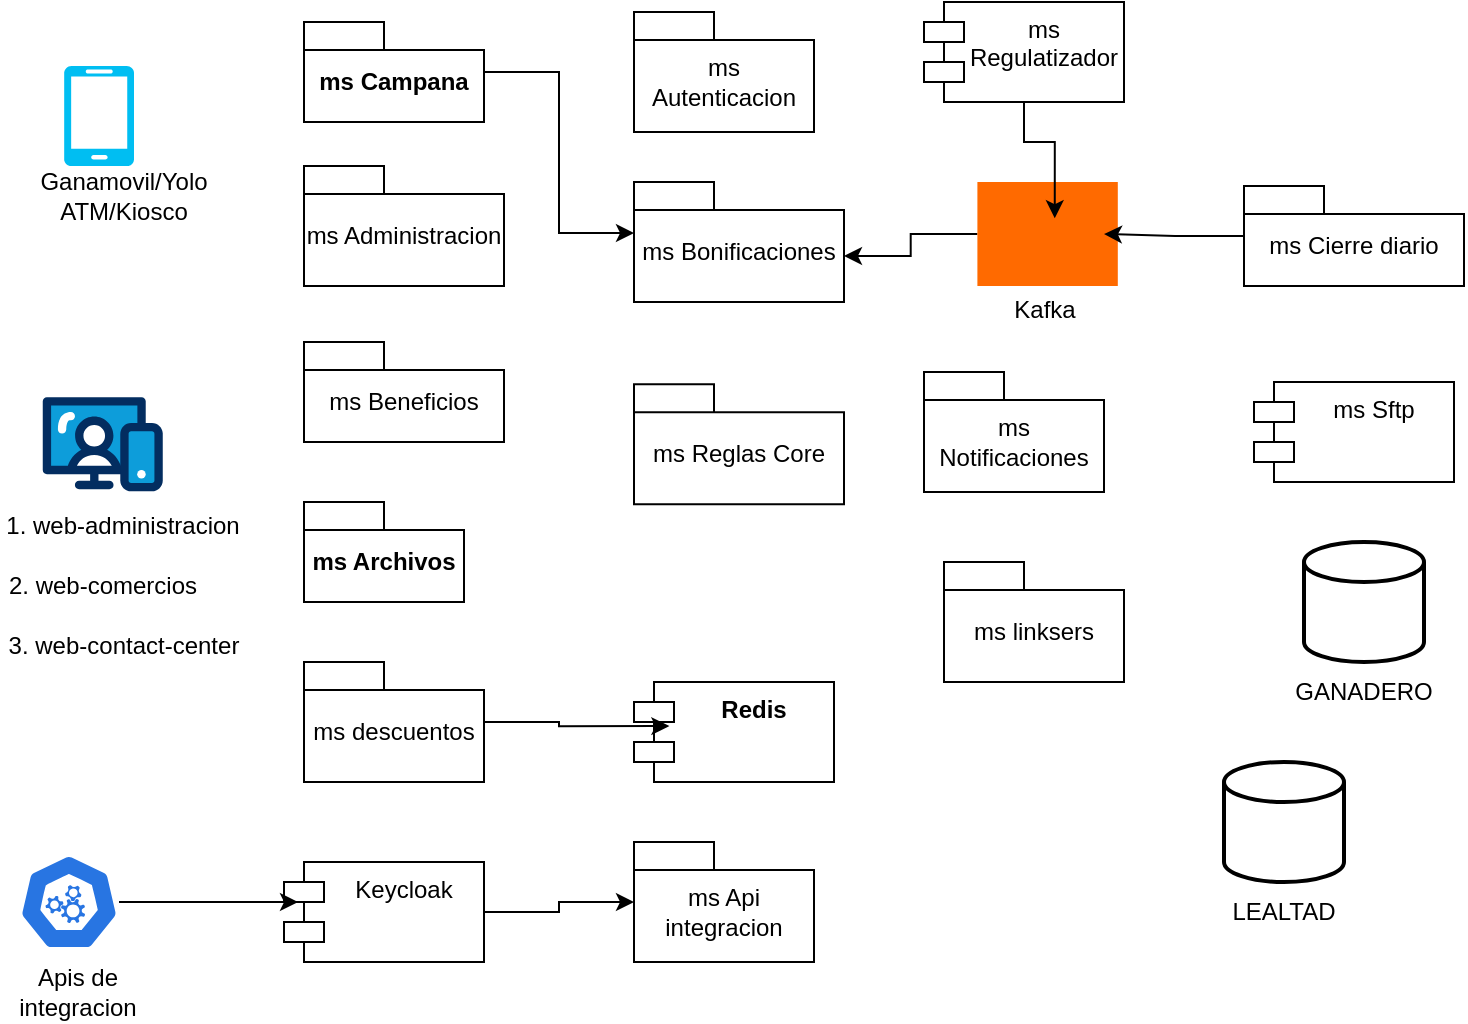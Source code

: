 <mxfile version="28.2.7" pages="2">
  <diagram name="lealtad" id="8zH7TcxPz3aNZjQDuvse">
    <mxGraphModel dx="1336" dy="741" grid="1" gridSize="10" guides="1" tooltips="1" connect="1" arrows="1" fold="1" page="1" pageScale="1" pageWidth="850" pageHeight="1100" math="0" shadow="0">
      <root>
        <mxCell id="0" />
        <mxCell id="1" parent="0" />
        <mxCell id="OOM-nGGXsE_Pw0qRHjK8-11" value="&lt;b&gt;Redis&lt;/b&gt;" style="shape=module;align=left;spacingLeft=20;align=center;verticalAlign=top;whiteSpace=wrap;html=1;" vertex="1" parent="1">
          <mxGeometry x="345" y="360" width="100" height="50" as="geometry" />
        </mxCell>
        <mxCell id="OOM-nGGXsE_Pw0qRHjK8-12" value="ms Regulatizador" style="shape=module;align=left;spacingLeft=20;align=center;verticalAlign=top;whiteSpace=wrap;html=1;" vertex="1" parent="1">
          <mxGeometry x="490" y="20" width="100" height="50" as="geometry" />
        </mxCell>
        <mxCell id="OOM-nGGXsE_Pw0qRHjK8-13" value="ms Sftp" style="shape=module;align=left;spacingLeft=20;align=center;verticalAlign=top;whiteSpace=wrap;html=1;" vertex="1" parent="1">
          <mxGeometry x="655" y="210" width="100" height="50" as="geometry" />
        </mxCell>
        <mxCell id="OOM-nGGXsE_Pw0qRHjK8-14" value="" style="verticalLabelPosition=bottom;html=1;verticalAlign=top;align=center;strokeColor=none;fillColor=#00BEF2;shape=mxgraph.azure.mobile;pointerEvents=1;" vertex="1" parent="1">
          <mxGeometry x="60" y="52" width="35" height="50" as="geometry" />
        </mxCell>
        <mxCell id="OOM-nGGXsE_Pw0qRHjK8-15" value="" style="verticalLabelPosition=bottom;aspect=fixed;html=1;shape=mxgraph.salesforce.web;fillColorStyles=fillColor2,fillColor3,fillColor4;fillColor2=#032d60;fillColor3=#0d9dda;fillColor4=#ffffff;fillColor=none;strokeColor=none;" vertex="1" parent="1">
          <mxGeometry x="49.38" y="217.4" width="60" height="47.4" as="geometry" />
        </mxCell>
        <mxCell id="OOM-nGGXsE_Pw0qRHjK8-16" value="" style="aspect=fixed;sketch=0;html=1;dashed=0;whitespace=wrap;verticalLabelPosition=bottom;verticalAlign=top;fillColor=#2875E2;strokeColor=#ffffff;points=[[0.005,0.63,0],[0.1,0.2,0],[0.9,0.2,0],[0.5,0,0],[0.995,0.63,0],[0.72,0.99,0],[0.5,1,0],[0.28,0.99,0]];shape=mxgraph.kubernetes.icon2;prIcon=api" vertex="1" parent="1">
          <mxGeometry x="37.5" y="446" width="50" height="48" as="geometry" />
        </mxCell>
        <mxCell id="OOM-nGGXsE_Pw0qRHjK8-18" style="edgeStyle=orthogonalEdgeStyle;rounded=0;orthogonalLoop=1;jettySize=auto;html=1;entryX=0;entryY=0;entryDx=105;entryDy=37;entryPerimeter=0;" edge="1" parent="1" source="OOM-nGGXsE_Pw0qRHjK8-17" target="XBIgV-tcJUeDNdHU_YMv-12">
          <mxGeometry relative="1" as="geometry">
            <mxPoint x="475" y="145" as="targetPoint" />
          </mxGeometry>
        </mxCell>
        <mxCell id="OOM-nGGXsE_Pw0qRHjK8-19" value="ms Campana" style="shape=folder;fontStyle=1;spacingTop=10;tabWidth=40;tabHeight=14;tabPosition=left;html=1;whiteSpace=wrap;" vertex="1" parent="1">
          <mxGeometry x="180" y="30" width="90" height="50" as="geometry" />
        </mxCell>
        <mxCell id="OOM-nGGXsE_Pw0qRHjK8-20" value="&lt;span style=&quot;font-weight: 400;&quot;&gt;ms Administracion&lt;/span&gt;" style="shape=folder;fontStyle=1;spacingTop=10;tabWidth=40;tabHeight=14;tabPosition=left;html=1;whiteSpace=wrap;" vertex="1" parent="1">
          <mxGeometry x="180" y="102" width="100" height="60" as="geometry" />
        </mxCell>
        <mxCell id="OOM-nGGXsE_Pw0qRHjK8-21" value="&lt;span style=&quot;font-weight: 400;&quot;&gt;ms Beneficios&lt;/span&gt;" style="shape=folder;fontStyle=1;spacingTop=10;tabWidth=40;tabHeight=14;tabPosition=left;html=1;whiteSpace=wrap;" vertex="1" parent="1">
          <mxGeometry x="180" y="190" width="100" height="50" as="geometry" />
        </mxCell>
        <mxCell id="OOM-nGGXsE_Pw0qRHjK8-23" value="ms Archivos" style="shape=folder;fontStyle=1;spacingTop=10;tabWidth=40;tabHeight=14;tabPosition=left;html=1;whiteSpace=wrap;" vertex="1" parent="1">
          <mxGeometry x="180" y="270" width="80" height="50" as="geometry" />
        </mxCell>
        <mxCell id="OOM-nGGXsE_Pw0qRHjK8-24" value="&lt;span style=&quot;font-weight: 400;&quot;&gt;ms Api integracion&lt;/span&gt;" style="shape=folder;fontStyle=1;spacingTop=10;tabWidth=40;tabHeight=14;tabPosition=left;html=1;whiteSpace=wrap;" vertex="1" parent="1">
          <mxGeometry x="345" y="440" width="90" height="60" as="geometry" />
        </mxCell>
        <mxCell id="OOM-nGGXsE_Pw0qRHjK8-25" value="&lt;span style=&quot;font-weight: 400;&quot;&gt;ms Cierre diario&lt;/span&gt;" style="shape=folder;fontStyle=1;spacingTop=10;tabWidth=40;tabHeight=14;tabPosition=left;html=1;whiteSpace=wrap;" vertex="1" parent="1">
          <mxGeometry x="650" y="112" width="110" height="50" as="geometry" />
        </mxCell>
        <mxCell id="OOM-nGGXsE_Pw0qRHjK8-26" value="&lt;span style=&quot;font-weight: 400;&quot;&gt;ms Autenticacion&lt;/span&gt;" style="shape=folder;fontStyle=1;spacingTop=10;tabWidth=40;tabHeight=14;tabPosition=left;html=1;whiteSpace=wrap;" vertex="1" parent="1">
          <mxGeometry x="345" y="25" width="90" height="60" as="geometry" />
        </mxCell>
        <mxCell id="OOM-nGGXsE_Pw0qRHjK8-30" value="" style="group" vertex="1" connectable="0" parent="1">
          <mxGeometry x="516.7" y="110" width="73.3" height="89" as="geometry" />
        </mxCell>
        <mxCell id="OOM-nGGXsE_Pw0qRHjK8-17" value="" style="points=[];aspect=fixed;html=1;align=center;shadow=0;dashed=0;fillColor=#FF6A00;strokeColor=none;shape=mxgraph.alibaba_cloud.kafka;" vertex="1" parent="OOM-nGGXsE_Pw0qRHjK8-30">
          <mxGeometry width="70.2" height="52" as="geometry" />
        </mxCell>
        <mxCell id="OOM-nGGXsE_Pw0qRHjK8-28" value="Kafka" style="text;html=1;whiteSpace=wrap;strokeColor=none;fillColor=none;align=center;verticalAlign=middle;rounded=0;" vertex="1" parent="OOM-nGGXsE_Pw0qRHjK8-30">
          <mxGeometry x="-3.1" y="39" width="73.3" height="50" as="geometry" />
        </mxCell>
        <mxCell id="OOM-nGGXsE_Pw0qRHjK8-45" style="edgeStyle=orthogonalEdgeStyle;rounded=0;orthogonalLoop=1;jettySize=auto;html=1;" edge="1" parent="1" source="OOM-nGGXsE_Pw0qRHjK8-31" target="OOM-nGGXsE_Pw0qRHjK8-24">
          <mxGeometry relative="1" as="geometry" />
        </mxCell>
        <mxCell id="OOM-nGGXsE_Pw0qRHjK8-31" value="Keycloak" style="shape=module;align=left;spacingLeft=20;align=center;verticalAlign=top;whiteSpace=wrap;html=1;" vertex="1" parent="1">
          <mxGeometry x="170" y="450" width="100" height="50" as="geometry" />
        </mxCell>
        <mxCell id="OOM-nGGXsE_Pw0qRHjK8-33" style="edgeStyle=orthogonalEdgeStyle;rounded=0;orthogonalLoop=1;jettySize=auto;html=1;entryX=0.551;entryY=0.348;entryDx=0;entryDy=0;entryPerimeter=0;" edge="1" parent="1" source="OOM-nGGXsE_Pw0qRHjK8-12" target="OOM-nGGXsE_Pw0qRHjK8-17">
          <mxGeometry relative="1" as="geometry" />
        </mxCell>
        <mxCell id="OOM-nGGXsE_Pw0qRHjK8-34" style="edgeStyle=orthogonalEdgeStyle;rounded=0;orthogonalLoop=1;jettySize=auto;html=1;" edge="1" parent="1" source="OOM-nGGXsE_Pw0qRHjK8-25">
          <mxGeometry relative="1" as="geometry">
            <mxPoint x="580" y="136" as="targetPoint" />
          </mxGeometry>
        </mxCell>
        <mxCell id="OOM-nGGXsE_Pw0qRHjK8-44" style="edgeStyle=orthogonalEdgeStyle;rounded=0;orthogonalLoop=1;jettySize=auto;html=1;entryX=0.07;entryY=0.4;entryDx=0;entryDy=0;entryPerimeter=0;" edge="1" parent="1" source="OOM-nGGXsE_Pw0qRHjK8-16" target="OOM-nGGXsE_Pw0qRHjK8-31">
          <mxGeometry relative="1" as="geometry" />
        </mxCell>
        <mxCell id="OOM-nGGXsE_Pw0qRHjK8-46" value="1. web-administracion" style="text;html=1;whiteSpace=wrap;strokeColor=none;fillColor=none;align=center;verticalAlign=middle;rounded=0;" vertex="1" parent="1">
          <mxGeometry x="28.13" y="267.4" width="122.5" height="30" as="geometry" />
        </mxCell>
        <mxCell id="OOM-nGGXsE_Pw0qRHjK8-49" value="2. web-comercios" style="text;html=1;whiteSpace=wrap;strokeColor=none;fillColor=none;align=center;verticalAlign=middle;rounded=0;" vertex="1" parent="1">
          <mxGeometry x="28.13" y="297.4" width="102.5" height="30" as="geometry" />
        </mxCell>
        <mxCell id="OOM-nGGXsE_Pw0qRHjK8-50" value="Ganamovil/Yolo&lt;br&gt;ATM/Kiosco" style="text;html=1;whiteSpace=wrap;strokeColor=none;fillColor=none;align=center;verticalAlign=middle;rounded=0;" vertex="1" parent="1">
          <mxGeometry x="30" y="102" width="120" height="30" as="geometry" />
        </mxCell>
        <mxCell id="OOM-nGGXsE_Pw0qRHjK8-51" value="3. web-contact-center" style="text;html=1;whiteSpace=wrap;strokeColor=none;fillColor=none;align=center;verticalAlign=middle;rounded=0;" vertex="1" parent="1">
          <mxGeometry x="28.13" y="327.4" width="123.75" height="30" as="geometry" />
        </mxCell>
        <mxCell id="OOM-nGGXsE_Pw0qRHjK8-52" style="edgeStyle=orthogonalEdgeStyle;rounded=0;orthogonalLoop=1;jettySize=auto;html=1;entryX=0;entryY=0;entryDx=0;entryDy=25.5;entryPerimeter=0;" edge="1" parent="1" source="OOM-nGGXsE_Pw0qRHjK8-19" target="XBIgV-tcJUeDNdHU_YMv-12">
          <mxGeometry relative="1" as="geometry">
            <mxPoint x="210" y="100" as="sourcePoint" />
            <mxPoint x="337.5" y="155" as="targetPoint" />
          </mxGeometry>
        </mxCell>
        <mxCell id="XBIgV-tcJUeDNdHU_YMv-1" value="&lt;span style=&quot;font-weight: 400;&quot;&gt;ms Notificaciones&lt;/span&gt;" style="shape=folder;fontStyle=1;spacingTop=10;tabWidth=40;tabHeight=14;tabPosition=left;html=1;whiteSpace=wrap;" vertex="1" parent="1">
          <mxGeometry x="490" y="205" width="90" height="60" as="geometry" />
        </mxCell>
        <mxCell id="XBIgV-tcJUeDNdHU_YMv-2" value="&lt;span style=&quot;font-weight: 400;&quot;&gt;ms linksers&lt;/span&gt;" style="shape=folder;fontStyle=1;spacingTop=10;tabWidth=40;tabHeight=14;tabPosition=left;html=1;whiteSpace=wrap;" vertex="1" parent="1">
          <mxGeometry x="500" y="300" width="90" height="60" as="geometry" />
        </mxCell>
        <mxCell id="XBIgV-tcJUeDNdHU_YMv-3" value="&lt;span style=&quot;font-weight: 400;&quot;&gt;ms Reglas Core&lt;/span&gt;" style="shape=folder;fontStyle=1;spacingTop=10;tabWidth=40;tabHeight=14;tabPosition=left;html=1;whiteSpace=wrap;" vertex="1" parent="1">
          <mxGeometry x="345" y="211.1" width="105" height="60" as="geometry" />
        </mxCell>
        <mxCell id="XBIgV-tcJUeDNdHU_YMv-4" value="&lt;span style=&quot;font-weight: 400;&quot;&gt;ms descuentos&lt;/span&gt;" style="shape=folder;fontStyle=1;spacingTop=10;tabWidth=40;tabHeight=14;tabPosition=left;html=1;whiteSpace=wrap;" vertex="1" parent="1">
          <mxGeometry x="180" y="350" width="90" height="60" as="geometry" />
        </mxCell>
        <mxCell id="XBIgV-tcJUeDNdHU_YMv-5" style="edgeStyle=orthogonalEdgeStyle;rounded=0;orthogonalLoop=1;jettySize=auto;html=1;entryX=0.177;entryY=0.441;entryDx=0;entryDy=0;entryPerimeter=0;" edge="1" parent="1" source="XBIgV-tcJUeDNdHU_YMv-4" target="OOM-nGGXsE_Pw0qRHjK8-11">
          <mxGeometry relative="1" as="geometry" />
        </mxCell>
        <mxCell id="XBIgV-tcJUeDNdHU_YMv-8" value="" style="group" vertex="1" connectable="0" parent="1">
          <mxGeometry x="680" y="290" width="60" height="90" as="geometry" />
        </mxCell>
        <mxCell id="XBIgV-tcJUeDNdHU_YMv-6" value="" style="strokeWidth=2;html=1;shape=mxgraph.flowchart.database;whiteSpace=wrap;" vertex="1" parent="XBIgV-tcJUeDNdHU_YMv-8">
          <mxGeometry width="60" height="60" as="geometry" />
        </mxCell>
        <mxCell id="XBIgV-tcJUeDNdHU_YMv-7" value="GANADERO" style="text;html=1;whiteSpace=wrap;strokeColor=none;fillColor=none;align=center;verticalAlign=middle;rounded=0;" vertex="1" parent="XBIgV-tcJUeDNdHU_YMv-8">
          <mxGeometry y="60" width="60" height="30" as="geometry" />
        </mxCell>
        <mxCell id="XBIgV-tcJUeDNdHU_YMv-11" value="" style="group" vertex="1" connectable="0" parent="1">
          <mxGeometry x="640" y="400" width="60" height="90" as="geometry" />
        </mxCell>
        <mxCell id="XBIgV-tcJUeDNdHU_YMv-9" value="" style="strokeWidth=2;html=1;shape=mxgraph.flowchart.database;whiteSpace=wrap;" vertex="1" parent="XBIgV-tcJUeDNdHU_YMv-11">
          <mxGeometry width="60" height="60" as="geometry" />
        </mxCell>
        <mxCell id="XBIgV-tcJUeDNdHU_YMv-10" value="LEALTAD" style="text;html=1;whiteSpace=wrap;strokeColor=none;fillColor=none;align=center;verticalAlign=middle;rounded=0;" vertex="1" parent="XBIgV-tcJUeDNdHU_YMv-11">
          <mxGeometry y="60" width="60" height="30" as="geometry" />
        </mxCell>
        <mxCell id="XBIgV-tcJUeDNdHU_YMv-12" value="&lt;span style=&quot;font-weight: 400;&quot;&gt;ms Bonificaciones&lt;/span&gt;" style="shape=folder;fontStyle=1;spacingTop=10;tabWidth=40;tabHeight=14;tabPosition=left;html=1;whiteSpace=wrap;" vertex="1" parent="1">
          <mxGeometry x="345" y="110" width="105" height="60" as="geometry" />
        </mxCell>
        <mxCell id="XBIgV-tcJUeDNdHU_YMv-13" value="Apis de integracion" style="text;html=1;whiteSpace=wrap;strokeColor=none;fillColor=none;align=center;verticalAlign=middle;rounded=0;" vertex="1" parent="1">
          <mxGeometry x="28.13" y="500" width="77.5" height="30" as="geometry" />
        </mxCell>
      </root>
    </mxGraphModel>
  </diagram>
  <diagram id="H2mVY3tkUoPxfi04WcDv" name="remesas">
    <mxGraphModel dx="808" dy="432" grid="1" gridSize="10" guides="1" tooltips="1" connect="1" arrows="1" fold="1" page="1" pageScale="1" pageWidth="850" pageHeight="1100" math="0" shadow="0">
      <root>
        <mxCell id="0" />
        <mxCell id="1" parent="0" />
        <mxCell id="06CbXgnT4wGmGunYRNDH-2" value="" style="points=[];aspect=fixed;html=1;align=center;shadow=0;dashed=0;fillColor=#FF6A00;strokeColor=none;shape=mxgraph.alibaba_cloud.kafka;" vertex="1" parent="1">
          <mxGeometry x="544.9" y="219" width="70.2" height="52" as="geometry" />
        </mxCell>
        <mxCell id="gqhBm46V6ydSV_ch7ugN-1" value="" style="verticalLabelPosition=bottom;html=1;verticalAlign=top;align=center;strokeColor=none;fillColor=#00BEF2;shape=mxgraph.azure.mobile;pointerEvents=1;" vertex="1" parent="1">
          <mxGeometry x="90" y="180" width="35" height="50" as="geometry" />
        </mxCell>
        <mxCell id="gqhBm46V6ydSV_ch7ugN-2" value="ATM/Yolo" style="text;html=1;whiteSpace=wrap;strokeColor=none;fillColor=none;align=center;verticalAlign=middle;rounded=0;" vertex="1" parent="1">
          <mxGeometry x="60" y="230" width="95" height="30" as="geometry" />
        </mxCell>
        <mxCell id="gqhBm46V6ydSV_ch7ugN-3" value="|Servicios" style="verticalAlign=top;align=left;spacingTop=8;spacingLeft=2;spacingRight=12;shape=cube;size=10;direction=south;fontStyle=4;html=1;whiteSpace=wrap;" vertex="1" parent="1">
          <mxGeometry x="210" y="180" width="100" height="70" as="geometry" />
        </mxCell>
        <mxCell id="gqhBm46V6ydSV_ch7ugN-4" value="Kafka" style="text;html=1;whiteSpace=wrap;strokeColor=none;fillColor=none;align=center;verticalAlign=middle;rounded=0;" vertex="1" parent="1">
          <mxGeometry x="590" y="271" width="60" height="30" as="geometry" />
        </mxCell>
        <mxCell id="yJMQXDDSh1Llwa_QE6lD-1" value="ms Bonificaciones" style="shape=module;align=left;spacingLeft=20;align=center;verticalAlign=top;whiteSpace=wrap;html=1;" vertex="1" parent="1">
          <mxGeometry x="610" y="120" width="130" height="50" as="geometry" />
        </mxCell>
        <mxCell id="uzwQlgg9LJrGUANSgagh-2" value="5152" style="shape=module;align=left;spacingLeft=20;align=center;verticalAlign=top;whiteSpace=wrap;html=1;" vertex="1" parent="1">
          <mxGeometry x="360" y="120" width="90" height="50" as="geometry" />
        </mxCell>
        <mxCell id="uzwQlgg9LJrGUANSgagh-3" style="edgeStyle=orthogonalEdgeStyle;rounded=0;orthogonalLoop=1;jettySize=auto;html=1;entryX=0;entryY=0;entryDx=40;entryDy=100;entryPerimeter=0;" edge="1" parent="1" source="gqhBm46V6ydSV_ch7ugN-1" target="gqhBm46V6ydSV_ch7ugN-3">
          <mxGeometry relative="1" as="geometry" />
        </mxCell>
        <mxCell id="uzwQlgg9LJrGUANSgagh-4" style="edgeStyle=orthogonalEdgeStyle;rounded=0;orthogonalLoop=1;jettySize=auto;html=1;entryX=0.107;entryY=0.457;entryDx=0;entryDy=0;entryPerimeter=0;" edge="1" parent="1" source="gqhBm46V6ydSV_ch7ugN-3" target="uzwQlgg9LJrGUANSgagh-2">
          <mxGeometry relative="1" as="geometry" />
        </mxCell>
        <mxCell id="uzwQlgg9LJrGUANSgagh-6" style="edgeStyle=orthogonalEdgeStyle;rounded=0;orthogonalLoop=1;jettySize=auto;html=1;entryX=0.59;entryY=0.184;entryDx=0;entryDy=0;entryPerimeter=0;" edge="1" parent="1" source="yJMQXDDSh1Llwa_QE6lD-1" target="06CbXgnT4wGmGunYRNDH-2">
          <mxGeometry relative="1" as="geometry" />
        </mxCell>
        <mxCell id="y3C3Ynn8Zng3jrYVdHfr-2" value="&lt;b&gt;PREMIACION REMESAS POR YOLO Y ATM&lt;/b&gt;" style="text;html=1;whiteSpace=wrap;strokeColor=none;fillColor=none;align=center;verticalAlign=middle;rounded=0;" vertex="1" parent="1">
          <mxGeometry x="150" y="50" width="130" height="80" as="geometry" />
        </mxCell>
        <mxCell id="y3C3Ynn8Zng3jrYVdHfr-3" value="2182" style="shape=module;align=left;spacingLeft=20;align=center;verticalAlign=top;whiteSpace=wrap;html=1;" vertex="1" parent="1">
          <mxGeometry x="360" y="280" width="90" height="50" as="geometry" />
        </mxCell>
        <mxCell id="y3C3Ynn8Zng3jrYVdHfr-4" style="edgeStyle=orthogonalEdgeStyle;rounded=0;orthogonalLoop=1;jettySize=auto;html=1;entryX=0.112;entryY=0.79;entryDx=0;entryDy=0;entryPerimeter=0;" edge="1" parent="1" source="gqhBm46V6ydSV_ch7ugN-3" target="y3C3Ynn8Zng3jrYVdHfr-3">
          <mxGeometry relative="1" as="geometry" />
        </mxCell>
        <mxCell id="y3C3Ynn8Zng3jrYVdHfr-6" style="edgeStyle=orthogonalEdgeStyle;rounded=0;orthogonalLoop=1;jettySize=auto;html=1;entryX=0.088;entryY=0.587;entryDx=0;entryDy=0;entryPerimeter=0;" edge="1" parent="1" source="uzwQlgg9LJrGUANSgagh-2" target="06CbXgnT4wGmGunYRNDH-2">
          <mxGeometry relative="1" as="geometry" />
        </mxCell>
        <mxCell id="y3C3Ynn8Zng3jrYVdHfr-7" style="edgeStyle=orthogonalEdgeStyle;rounded=0;orthogonalLoop=1;jettySize=auto;html=1;entryX=0.617;entryY=1.008;entryDx=0;entryDy=0;entryPerimeter=0;" edge="1" parent="1" source="y3C3Ynn8Zng3jrYVdHfr-3" target="06CbXgnT4wGmGunYRNDH-2">
          <mxGeometry relative="1" as="geometry" />
        </mxCell>
      </root>
    </mxGraphModel>
  </diagram>
</mxfile>
